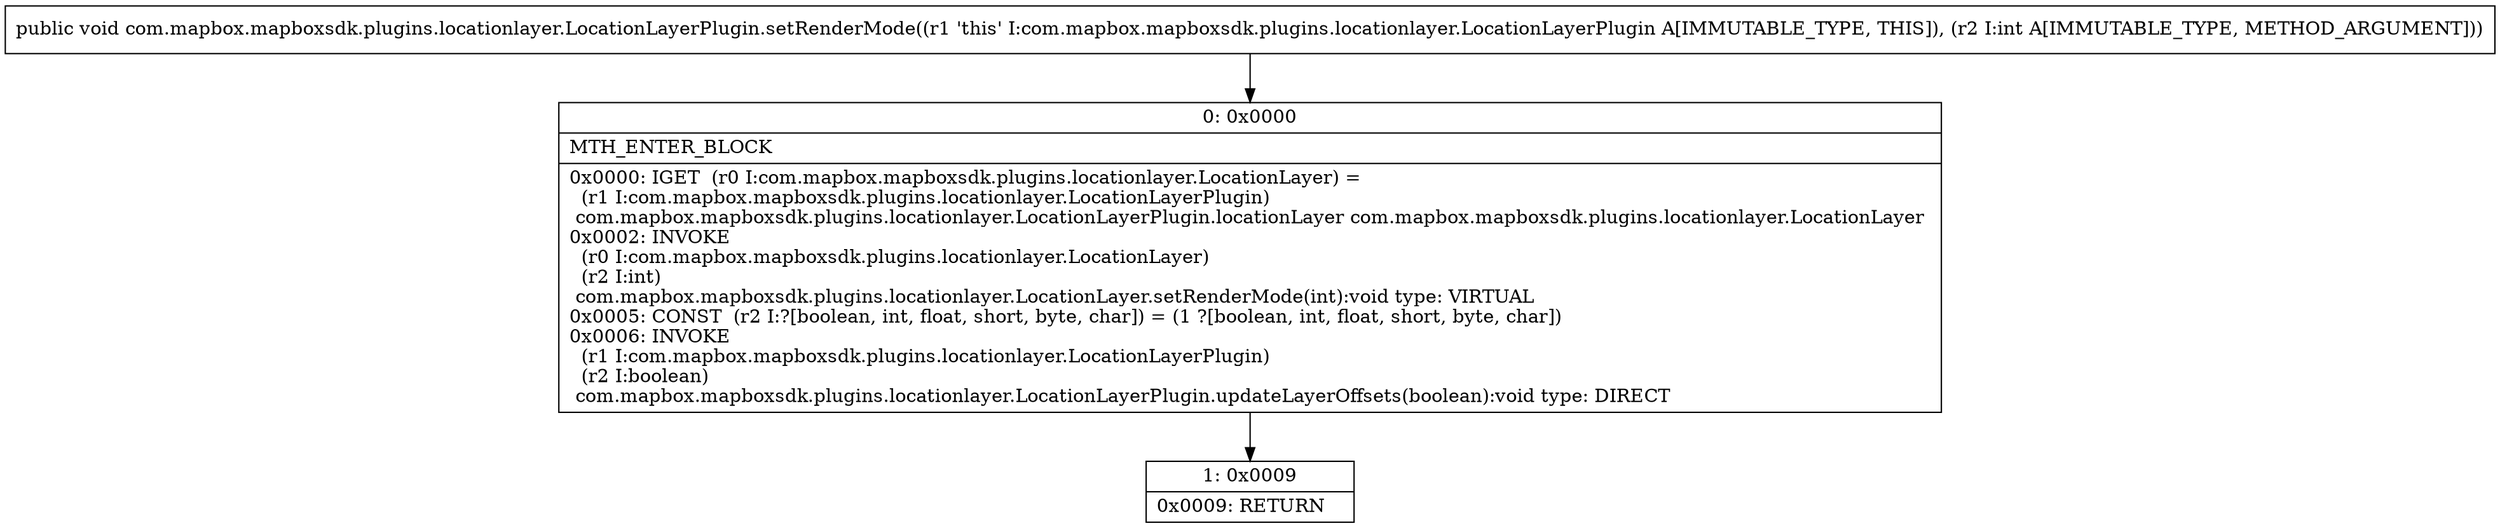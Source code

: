 digraph "CFG forcom.mapbox.mapboxsdk.plugins.locationlayer.LocationLayerPlugin.setRenderMode(I)V" {
Node_0 [shape=record,label="{0\:\ 0x0000|MTH_ENTER_BLOCK\l|0x0000: IGET  (r0 I:com.mapbox.mapboxsdk.plugins.locationlayer.LocationLayer) = \l  (r1 I:com.mapbox.mapboxsdk.plugins.locationlayer.LocationLayerPlugin)\l com.mapbox.mapboxsdk.plugins.locationlayer.LocationLayerPlugin.locationLayer com.mapbox.mapboxsdk.plugins.locationlayer.LocationLayer \l0x0002: INVOKE  \l  (r0 I:com.mapbox.mapboxsdk.plugins.locationlayer.LocationLayer)\l  (r2 I:int)\l com.mapbox.mapboxsdk.plugins.locationlayer.LocationLayer.setRenderMode(int):void type: VIRTUAL \l0x0005: CONST  (r2 I:?[boolean, int, float, short, byte, char]) = (1 ?[boolean, int, float, short, byte, char]) \l0x0006: INVOKE  \l  (r1 I:com.mapbox.mapboxsdk.plugins.locationlayer.LocationLayerPlugin)\l  (r2 I:boolean)\l com.mapbox.mapboxsdk.plugins.locationlayer.LocationLayerPlugin.updateLayerOffsets(boolean):void type: DIRECT \l}"];
Node_1 [shape=record,label="{1\:\ 0x0009|0x0009: RETURN   \l}"];
MethodNode[shape=record,label="{public void com.mapbox.mapboxsdk.plugins.locationlayer.LocationLayerPlugin.setRenderMode((r1 'this' I:com.mapbox.mapboxsdk.plugins.locationlayer.LocationLayerPlugin A[IMMUTABLE_TYPE, THIS]), (r2 I:int A[IMMUTABLE_TYPE, METHOD_ARGUMENT])) }"];
MethodNode -> Node_0;
Node_0 -> Node_1;
}


